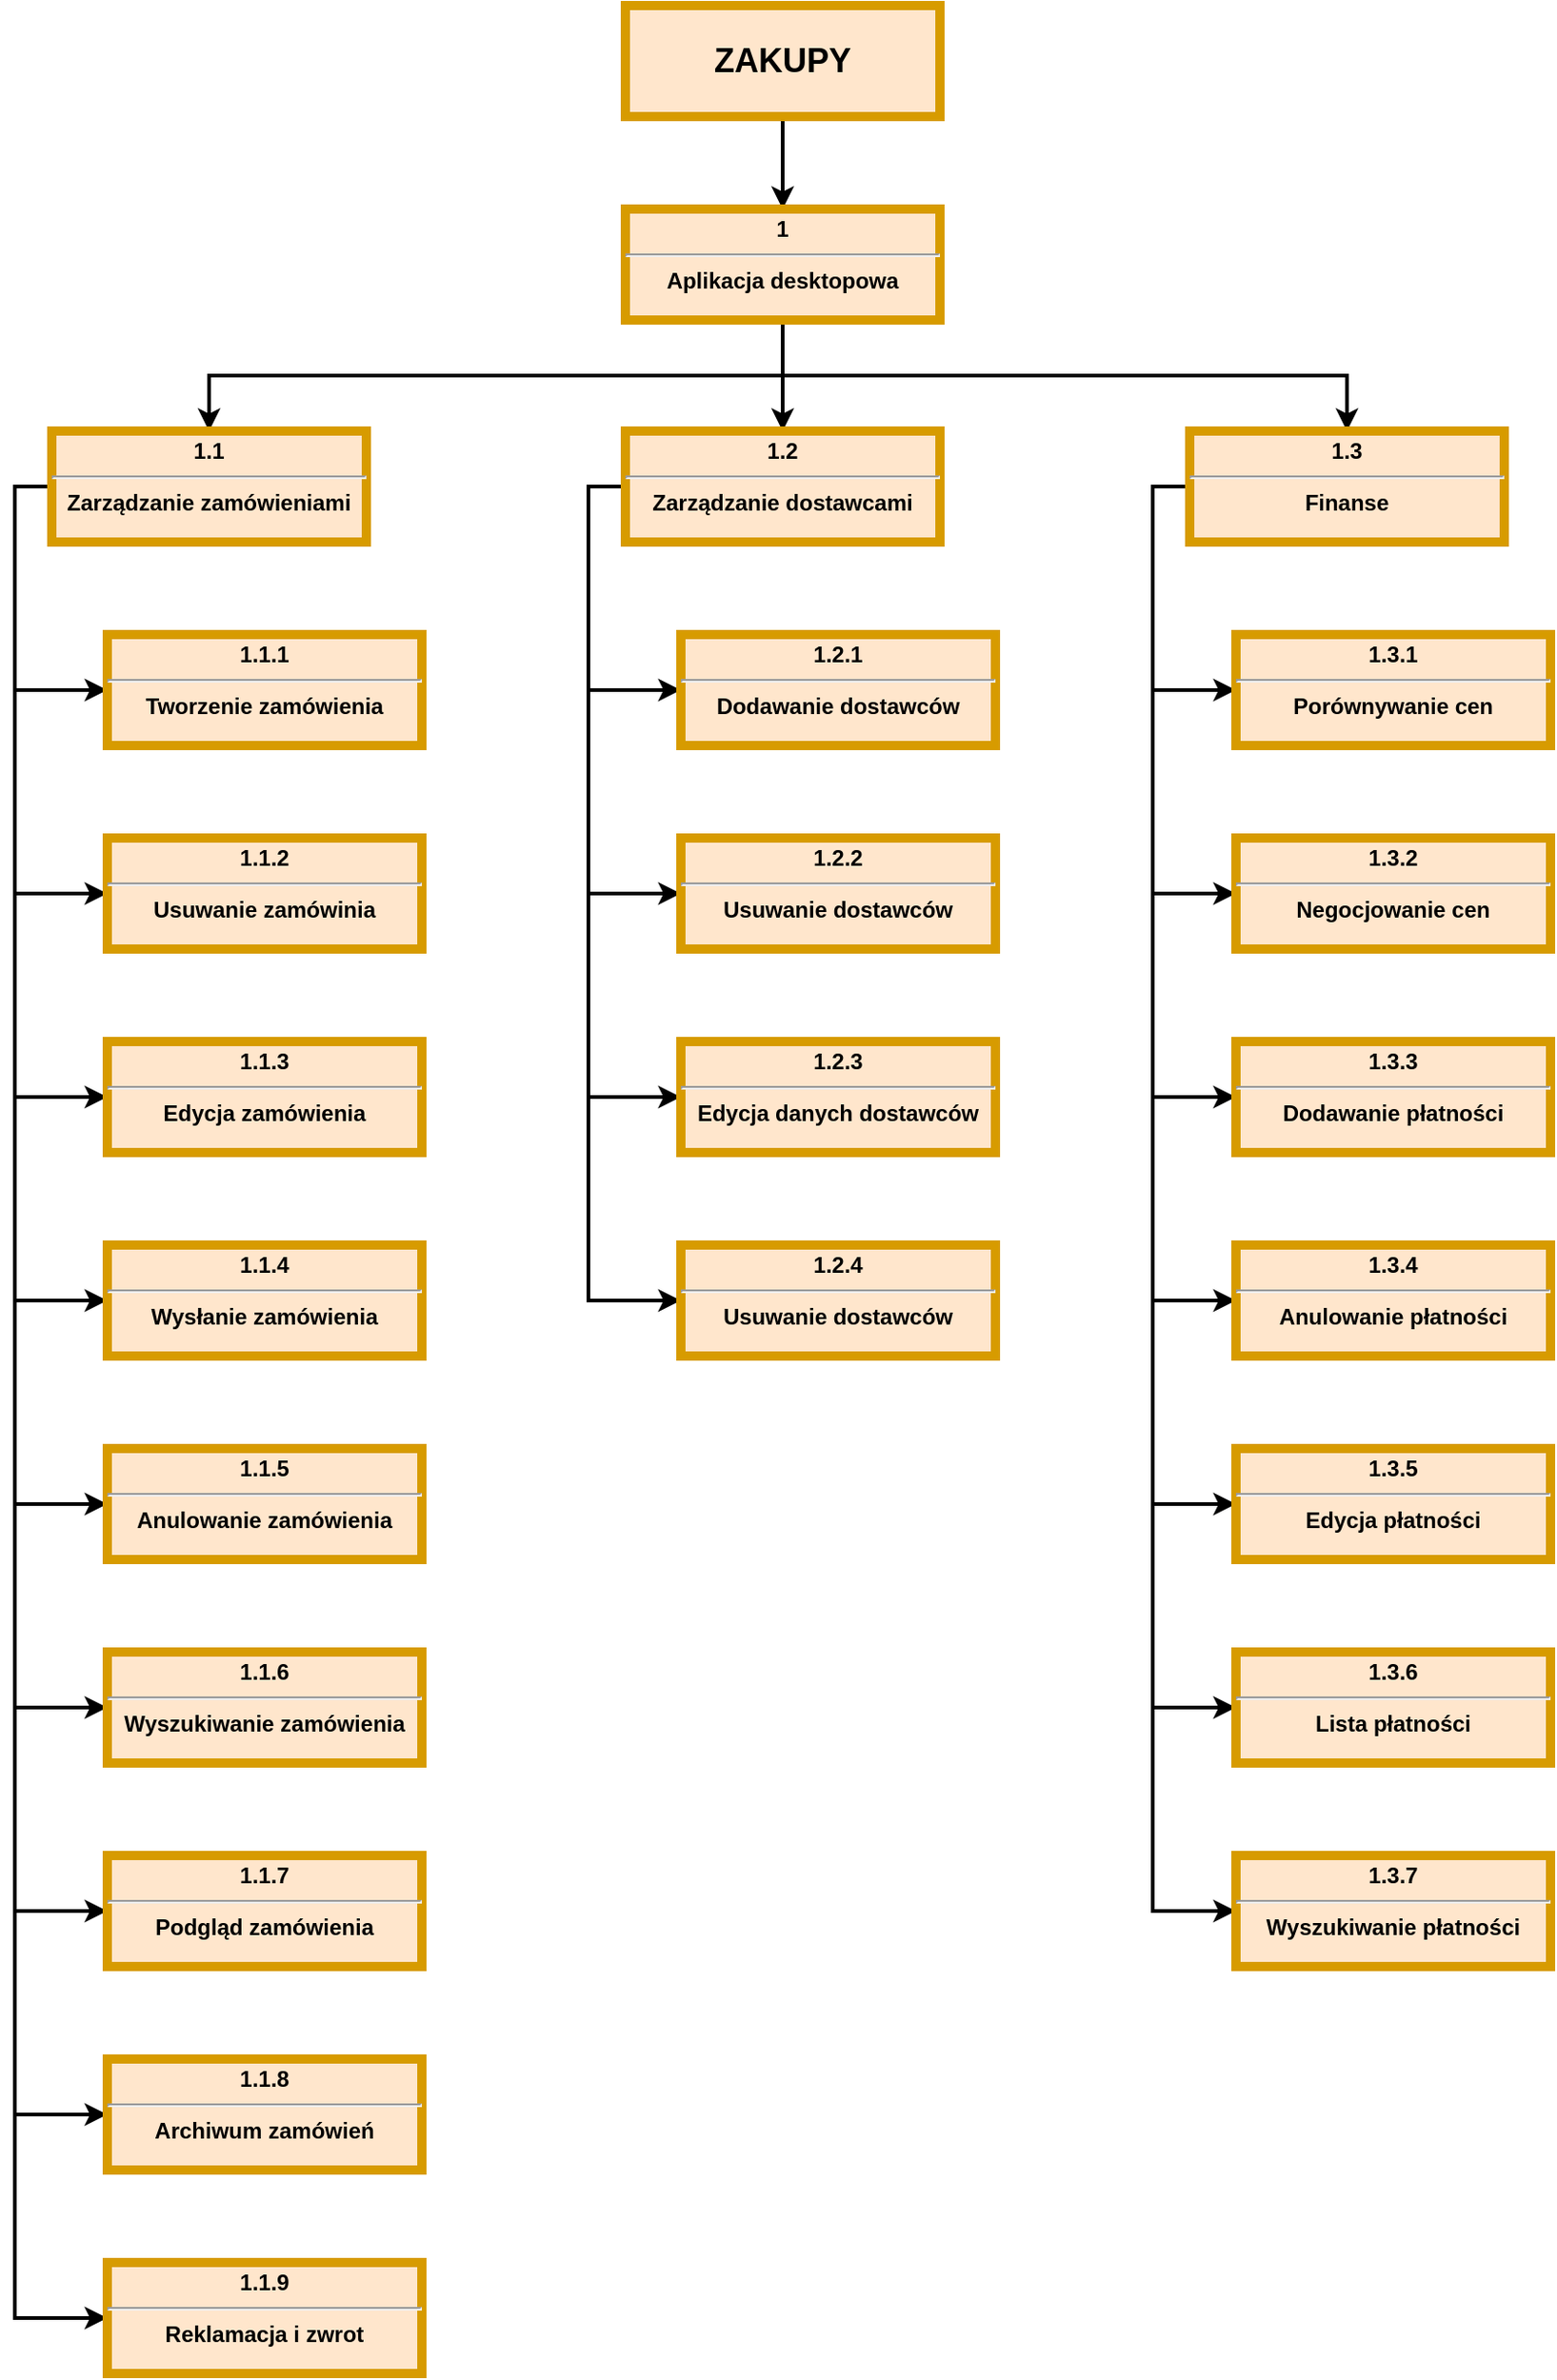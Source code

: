 <mxfile version="21.0.8" type="github"><diagram name="Page-1" id="efa7a0a1-bf9b-a30e-e6df-94a7791c09e9"><mxGraphModel dx="3105" dy="1668" grid="1" gridSize="10" guides="1" tooltips="1" connect="1" arrows="1" fold="1" page="1" pageScale="1" pageWidth="1169" pageHeight="827" background="none" math="0" shadow="0"><root><mxCell id="0"/><mxCell id="1" parent="0"/><mxCell id="-MkZhumcST937L8yJoi9-194" style="edgeStyle=orthogonalEdgeStyle;rounded=0;orthogonalLoop=1;jettySize=auto;html=1;exitX=0.5;exitY=1;exitDx=0;exitDy=0;entryX=0.5;entryY=0;entryDx=0;entryDy=0;fontSize=11;strokeWidth=2;" edge="1" parent="1" source="-MkZhumcST937L8yJoi9-165" target="-MkZhumcST937L8yJoi9-168"><mxGeometry relative="1" as="geometry"/></mxCell><mxCell id="-MkZhumcST937L8yJoi9-165" value="&lt;h2&gt;ZAKUPY&lt;/h2&gt;" style="html=1;whiteSpace=wrap;fillColor=#ffe6cc;strokeColor=#d79b00;strokeWidth=5;" vertex="1" parent="1"><mxGeometry x="500" y="40" width="170" height="60" as="geometry"/></mxCell><mxCell id="-MkZhumcST937L8yJoi9-195" style="edgeStyle=orthogonalEdgeStyle;rounded=0;orthogonalLoop=1;jettySize=auto;html=1;exitX=0.5;exitY=1;exitDx=0;exitDy=0;entryX=0.5;entryY=0;entryDx=0;entryDy=0;strokeWidth=2;fontSize=12;fontStyle=1" edge="1" parent="1" source="-MkZhumcST937L8yJoi9-168" target="-MkZhumcST937L8yJoi9-169"><mxGeometry relative="1" as="geometry"/></mxCell><mxCell id="-MkZhumcST937L8yJoi9-196" style="edgeStyle=orthogonalEdgeStyle;rounded=0;orthogonalLoop=1;jettySize=auto;html=1;exitX=0.5;exitY=1;exitDx=0;exitDy=0;entryX=0.5;entryY=0;entryDx=0;entryDy=0;strokeWidth=2;fontSize=12;fontStyle=1" edge="1" parent="1" source="-MkZhumcST937L8yJoi9-168" target="-MkZhumcST937L8yJoi9-172"><mxGeometry relative="1" as="geometry"/></mxCell><mxCell id="-MkZhumcST937L8yJoi9-197" style="edgeStyle=orthogonalEdgeStyle;rounded=0;orthogonalLoop=1;jettySize=auto;html=1;exitX=0.5;exitY=1;exitDx=0;exitDy=0;strokeWidth=2;fontSize=12;fontStyle=1" edge="1" parent="1" source="-MkZhumcST937L8yJoi9-168" target="-MkZhumcST937L8yJoi9-170"><mxGeometry relative="1" as="geometry"/></mxCell><mxCell id="-MkZhumcST937L8yJoi9-168" value="&lt;p style=&quot;margin: 4px 0px 0px; text-align: center; font-size: 12px;&quot;&gt;&lt;font style=&quot;font-size: 12px;&quot;&gt;1&lt;/font&gt;&lt;/p&gt;&lt;hr style=&quot;font-size: 12px;&quot;&gt;&lt;div style=&quot;text-align: center; height: 2px; font-size: 12px;&quot;&gt;Aplikacja desktopowa&lt;/div&gt;" style="verticalAlign=top;align=left;overflow=fill;fontSize=12;fontFamily=Helvetica;html=1;whiteSpace=wrap;fillColor=#ffe6cc;strokeColor=#d79b00;strokeWidth=5;fontStyle=1" vertex="1" parent="1"><mxGeometry x="500" y="150" width="170" height="60" as="geometry"/></mxCell><mxCell id="-MkZhumcST937L8yJoi9-321" style="edgeStyle=orthogonalEdgeStyle;rounded=0;orthogonalLoop=1;jettySize=auto;html=1;exitX=0;exitY=0.5;exitDx=0;exitDy=0;entryX=0;entryY=0.5;entryDx=0;entryDy=0;strokeWidth=2;" edge="1" parent="1" source="-MkZhumcST937L8yJoi9-169" target="-MkZhumcST937L8yJoi9-300"><mxGeometry relative="1" as="geometry"/></mxCell><mxCell id="-MkZhumcST937L8yJoi9-322" style="edgeStyle=orthogonalEdgeStyle;rounded=0;orthogonalLoop=1;jettySize=auto;html=1;exitX=0;exitY=0.5;exitDx=0;exitDy=0;entryX=0;entryY=0.5;entryDx=0;entryDy=0;strokeWidth=2;" edge="1" parent="1" source="-MkZhumcST937L8yJoi9-169" target="-MkZhumcST937L8yJoi9-301"><mxGeometry relative="1" as="geometry"/></mxCell><mxCell id="-MkZhumcST937L8yJoi9-323" style="edgeStyle=orthogonalEdgeStyle;rounded=0;orthogonalLoop=1;jettySize=auto;html=1;exitX=0;exitY=0.5;exitDx=0;exitDy=0;entryX=0;entryY=0.5;entryDx=0;entryDy=0;strokeWidth=2;" edge="1" parent="1" source="-MkZhumcST937L8yJoi9-169" target="-MkZhumcST937L8yJoi9-302"><mxGeometry relative="1" as="geometry"/></mxCell><mxCell id="-MkZhumcST937L8yJoi9-324" style="edgeStyle=orthogonalEdgeStyle;rounded=0;orthogonalLoop=1;jettySize=auto;html=1;exitX=0;exitY=0.5;exitDx=0;exitDy=0;entryX=0;entryY=0.5;entryDx=0;entryDy=0;strokeWidth=2;" edge="1" parent="1" source="-MkZhumcST937L8yJoi9-169" target="-MkZhumcST937L8yJoi9-303"><mxGeometry relative="1" as="geometry"/></mxCell><mxCell id="-MkZhumcST937L8yJoi9-325" style="edgeStyle=orthogonalEdgeStyle;rounded=0;orthogonalLoop=1;jettySize=auto;html=1;exitX=0;exitY=0.5;exitDx=0;exitDy=0;entryX=0;entryY=0.5;entryDx=0;entryDy=0;strokeWidth=2;" edge="1" parent="1" source="-MkZhumcST937L8yJoi9-169" target="-MkZhumcST937L8yJoi9-305"><mxGeometry relative="1" as="geometry"/></mxCell><mxCell id="-MkZhumcST937L8yJoi9-326" style="edgeStyle=orthogonalEdgeStyle;rounded=0;orthogonalLoop=1;jettySize=auto;html=1;exitX=0;exitY=0.5;exitDx=0;exitDy=0;entryX=0;entryY=0.5;entryDx=0;entryDy=0;strokeWidth=2;" edge="1" parent="1" source="-MkZhumcST937L8yJoi9-169" target="-MkZhumcST937L8yJoi9-306"><mxGeometry relative="1" as="geometry"/></mxCell><mxCell id="-MkZhumcST937L8yJoi9-327" style="edgeStyle=orthogonalEdgeStyle;rounded=0;orthogonalLoop=1;jettySize=auto;html=1;exitX=0;exitY=0.5;exitDx=0;exitDy=0;entryX=0;entryY=0.5;entryDx=0;entryDy=0;strokeWidth=2;" edge="1" parent="1" source="-MkZhumcST937L8yJoi9-169" target="-MkZhumcST937L8yJoi9-307"><mxGeometry relative="1" as="geometry"/></mxCell><mxCell id="-MkZhumcST937L8yJoi9-169" value="&lt;p style=&quot;margin: 4px 0px 0px; text-align: center; font-size: 12px;&quot;&gt;&lt;span style=&quot;font-size: 12px;&quot;&gt;1.3&lt;/span&gt;&lt;/p&gt;&lt;hr style=&quot;font-size: 12px;&quot;&gt;&lt;div style=&quot;text-align: center; height: 2px; font-size: 12px;&quot;&gt;Finanse&lt;/div&gt;" style="verticalAlign=top;align=left;overflow=fill;fontSize=12;fontFamily=Helvetica;html=1;whiteSpace=wrap;fillColor=#ffe6cc;strokeColor=#d79b00;strokeWidth=5;fontStyle=1" vertex="1" parent="1"><mxGeometry x="805" y="270" width="170" height="60" as="geometry"/></mxCell><mxCell id="-MkZhumcST937L8yJoi9-308" style="edgeStyle=orthogonalEdgeStyle;rounded=0;orthogonalLoop=1;jettySize=auto;html=1;exitX=0;exitY=0.5;exitDx=0;exitDy=0;entryX=0;entryY=0.5;entryDx=0;entryDy=0;strokeWidth=2;" edge="1" parent="1" source="-MkZhumcST937L8yJoi9-170" target="-MkZhumcST937L8yJoi9-289"><mxGeometry relative="1" as="geometry"/></mxCell><mxCell id="-MkZhumcST937L8yJoi9-309" style="edgeStyle=orthogonalEdgeStyle;rounded=0;orthogonalLoop=1;jettySize=auto;html=1;exitX=0;exitY=0.5;exitDx=0;exitDy=0;entryX=0;entryY=0.5;entryDx=0;entryDy=0;strokeWidth=2;" edge="1" parent="1" source="-MkZhumcST937L8yJoi9-170" target="-MkZhumcST937L8yJoi9-290"><mxGeometry relative="1" as="geometry"/></mxCell><mxCell id="-MkZhumcST937L8yJoi9-310" style="edgeStyle=orthogonalEdgeStyle;rounded=0;orthogonalLoop=1;jettySize=auto;html=1;exitX=0;exitY=0.5;exitDx=0;exitDy=0;entryX=0;entryY=0.5;entryDx=0;entryDy=0;strokeWidth=2;" edge="1" parent="1" source="-MkZhumcST937L8yJoi9-170" target="-MkZhumcST937L8yJoi9-291"><mxGeometry relative="1" as="geometry"/></mxCell><mxCell id="-MkZhumcST937L8yJoi9-311" style="edgeStyle=orthogonalEdgeStyle;rounded=0;orthogonalLoop=1;jettySize=auto;html=1;exitX=0;exitY=0.5;exitDx=0;exitDy=0;entryX=0;entryY=0.5;entryDx=0;entryDy=0;strokeWidth=2;" edge="1" parent="1" source="-MkZhumcST937L8yJoi9-170" target="-MkZhumcST937L8yJoi9-292"><mxGeometry relative="1" as="geometry"/></mxCell><mxCell id="-MkZhumcST937L8yJoi9-312" style="edgeStyle=orthogonalEdgeStyle;rounded=0;orthogonalLoop=1;jettySize=auto;html=1;exitX=0;exitY=0.5;exitDx=0;exitDy=0;entryX=0;entryY=0.5;entryDx=0;entryDy=0;strokeWidth=2;" edge="1" parent="1" source="-MkZhumcST937L8yJoi9-170" target="-MkZhumcST937L8yJoi9-293"><mxGeometry relative="1" as="geometry"/></mxCell><mxCell id="-MkZhumcST937L8yJoi9-313" style="edgeStyle=orthogonalEdgeStyle;rounded=0;orthogonalLoop=1;jettySize=auto;html=1;exitX=0;exitY=0.5;exitDx=0;exitDy=0;entryX=0;entryY=0.5;entryDx=0;entryDy=0;strokeWidth=2;" edge="1" parent="1" source="-MkZhumcST937L8yJoi9-170" target="-MkZhumcST937L8yJoi9-294"><mxGeometry relative="1" as="geometry"/></mxCell><mxCell id="-MkZhumcST937L8yJoi9-314" style="edgeStyle=orthogonalEdgeStyle;rounded=0;orthogonalLoop=1;jettySize=auto;html=1;exitX=0;exitY=0.5;exitDx=0;exitDy=0;entryX=0;entryY=0.5;entryDx=0;entryDy=0;strokeWidth=2;" edge="1" parent="1" source="-MkZhumcST937L8yJoi9-170" target="-MkZhumcST937L8yJoi9-304"><mxGeometry relative="1" as="geometry"/></mxCell><mxCell id="-MkZhumcST937L8yJoi9-315" style="edgeStyle=orthogonalEdgeStyle;rounded=0;orthogonalLoop=1;jettySize=auto;html=1;exitX=0;exitY=0.5;exitDx=0;exitDy=0;entryX=0;entryY=0.5;entryDx=0;entryDy=0;strokeWidth=2;" edge="1" parent="1" source="-MkZhumcST937L8yJoi9-170" target="-MkZhumcST937L8yJoi9-295"><mxGeometry relative="1" as="geometry"/></mxCell><mxCell id="-MkZhumcST937L8yJoi9-316" style="edgeStyle=orthogonalEdgeStyle;rounded=0;orthogonalLoop=1;jettySize=auto;html=1;exitX=0;exitY=0.5;exitDx=0;exitDy=0;entryX=0;entryY=0.5;entryDx=0;entryDy=0;strokeWidth=2;" edge="1" parent="1" source="-MkZhumcST937L8yJoi9-170" target="-MkZhumcST937L8yJoi9-298"><mxGeometry relative="1" as="geometry"/></mxCell><mxCell id="-MkZhumcST937L8yJoi9-170" value="&lt;p style=&quot;margin: 4px 0px 0px; text-align: center; font-size: 12px;&quot;&gt;&lt;span style=&quot;font-size: 12px;&quot;&gt;1.1&lt;/span&gt;&lt;/p&gt;&lt;hr style=&quot;font-size: 12px;&quot;&gt;&lt;div style=&quot;text-align: center; height: 2px; font-size: 12px;&quot;&gt;Zarządzanie zamówieniami&lt;/div&gt;" style="verticalAlign=top;align=left;overflow=fill;fontSize=12;fontFamily=Helvetica;html=1;whiteSpace=wrap;fillColor=#ffe6cc;strokeColor=#d79b00;strokeWidth=5;fontStyle=1" vertex="1" parent="1"><mxGeometry x="190" y="270" width="170" height="60" as="geometry"/></mxCell><mxCell id="-MkZhumcST937L8yJoi9-317" style="edgeStyle=orthogonalEdgeStyle;rounded=0;orthogonalLoop=1;jettySize=auto;html=1;exitX=0;exitY=0.5;exitDx=0;exitDy=0;entryX=0;entryY=0.5;entryDx=0;entryDy=0;strokeWidth=2;" edge="1" parent="1" source="-MkZhumcST937L8yJoi9-172" target="-MkZhumcST937L8yJoi9-285"><mxGeometry relative="1" as="geometry"/></mxCell><mxCell id="-MkZhumcST937L8yJoi9-318" style="edgeStyle=orthogonalEdgeStyle;rounded=0;orthogonalLoop=1;jettySize=auto;html=1;exitX=0;exitY=0.5;exitDx=0;exitDy=0;entryX=0;entryY=0.5;entryDx=0;entryDy=0;strokeWidth=2;" edge="1" parent="1" source="-MkZhumcST937L8yJoi9-172" target="-MkZhumcST937L8yJoi9-286"><mxGeometry relative="1" as="geometry"/></mxCell><mxCell id="-MkZhumcST937L8yJoi9-319" style="edgeStyle=orthogonalEdgeStyle;rounded=0;orthogonalLoop=1;jettySize=auto;html=1;exitX=0;exitY=0.5;exitDx=0;exitDy=0;entryX=0;entryY=0.5;entryDx=0;entryDy=0;strokeWidth=2;" edge="1" parent="1" source="-MkZhumcST937L8yJoi9-172" target="-MkZhumcST937L8yJoi9-287"><mxGeometry relative="1" as="geometry"/></mxCell><mxCell id="-MkZhumcST937L8yJoi9-320" style="edgeStyle=orthogonalEdgeStyle;rounded=0;orthogonalLoop=1;jettySize=auto;html=1;exitX=0;exitY=0.5;exitDx=0;exitDy=0;entryX=0;entryY=0.5;entryDx=0;entryDy=0;strokeWidth=2;" edge="1" parent="1" source="-MkZhumcST937L8yJoi9-172" target="-MkZhumcST937L8yJoi9-288"><mxGeometry relative="1" as="geometry"/></mxCell><mxCell id="-MkZhumcST937L8yJoi9-172" value="&lt;p style=&quot;margin: 4px 0px 0px; text-align: center; font-size: 12px;&quot;&gt;&lt;span style=&quot;font-size: 12px;&quot;&gt;1.2&lt;/span&gt;&lt;/p&gt;&lt;hr style=&quot;font-size: 12px;&quot;&gt;&lt;div style=&quot;text-align: center; height: 2px; font-size: 12px;&quot;&gt;Zarządzanie dostawcami&lt;/div&gt;" style="verticalAlign=top;align=left;overflow=fill;fontSize=12;fontFamily=Helvetica;html=1;whiteSpace=wrap;fillColor=#ffe6cc;strokeColor=#d79b00;strokeWidth=5;fontStyle=1" vertex="1" parent="1"><mxGeometry x="500" y="270" width="170" height="60" as="geometry"/></mxCell><mxCell id="-MkZhumcST937L8yJoi9-285" value="&lt;p style=&quot;margin: 4px 0px 0px; text-align: center; font-size: 12px;&quot;&gt;&lt;span style=&quot;font-size: 12px;&quot;&gt;1.2.1&lt;/span&gt;&lt;/p&gt;&lt;hr style=&quot;font-size: 12px;&quot;&gt;&lt;div style=&quot;text-align: center; height: 2px; font-size: 12px;&quot;&gt;Dodawanie dostawców&lt;/div&gt;" style="verticalAlign=top;align=left;overflow=fill;fontSize=12;fontFamily=Helvetica;html=1;whiteSpace=wrap;fillColor=#ffe6cc;strokeColor=#d79b00;strokeWidth=5;fontStyle=1" vertex="1" parent="1"><mxGeometry x="530" y="380" width="170" height="60" as="geometry"/></mxCell><mxCell id="-MkZhumcST937L8yJoi9-286" value="&lt;p style=&quot;margin: 4px 0px 0px; text-align: center; font-size: 12px;&quot;&gt;&lt;span style=&quot;font-size: 12px;&quot;&gt;1.2.2&lt;/span&gt;&lt;/p&gt;&lt;hr style=&quot;font-size: 12px;&quot;&gt;&lt;div style=&quot;text-align: center; height: 2px; font-size: 12px;&quot;&gt;Usuwanie dostawców&lt;/div&gt;" style="verticalAlign=top;align=left;overflow=fill;fontSize=12;fontFamily=Helvetica;html=1;whiteSpace=wrap;fillColor=#ffe6cc;strokeColor=#d79b00;strokeWidth=5;fontStyle=1" vertex="1" parent="1"><mxGeometry x="530" y="490" width="170" height="60" as="geometry"/></mxCell><mxCell id="-MkZhumcST937L8yJoi9-287" value="&lt;p style=&quot;margin: 4px 0px 0px; text-align: center; font-size: 12px;&quot;&gt;&lt;span style=&quot;font-size: 12px;&quot;&gt;1.2.3&lt;/span&gt;&lt;/p&gt;&lt;hr style=&quot;font-size: 12px;&quot;&gt;&lt;div style=&quot;text-align: center; height: 2px; font-size: 12px;&quot;&gt;Edycja danych dostawców&lt;/div&gt;" style="verticalAlign=top;align=left;overflow=fill;fontSize=12;fontFamily=Helvetica;html=1;whiteSpace=wrap;fillColor=#ffe6cc;strokeColor=#d79b00;strokeWidth=5;fontStyle=1" vertex="1" parent="1"><mxGeometry x="530" y="600" width="170" height="60" as="geometry"/></mxCell><mxCell id="-MkZhumcST937L8yJoi9-288" value="&lt;p style=&quot;margin: 4px 0px 0px; text-align: center; font-size: 12px;&quot;&gt;&lt;span style=&quot;font-size: 12px;&quot;&gt;1.2.4&lt;/span&gt;&lt;/p&gt;&lt;hr style=&quot;font-size: 12px;&quot;&gt;&lt;div style=&quot;text-align: center; height: 2px; font-size: 12px;&quot;&gt;Usuwanie dostawców&lt;/div&gt;" style="verticalAlign=top;align=left;overflow=fill;fontSize=12;fontFamily=Helvetica;html=1;whiteSpace=wrap;fillColor=#ffe6cc;strokeColor=#d79b00;strokeWidth=5;fontStyle=1" vertex="1" parent="1"><mxGeometry x="530" y="710" width="170" height="60" as="geometry"/></mxCell><mxCell id="-MkZhumcST937L8yJoi9-289" value="&lt;p style=&quot;margin: 4px 0px 0px; text-align: center; font-size: 12px;&quot;&gt;&lt;span style=&quot;font-size: 12px;&quot;&gt;1.1.1&lt;/span&gt;&lt;/p&gt;&lt;hr style=&quot;font-size: 12px;&quot;&gt;&lt;div style=&quot;text-align: center; height: 2px; font-size: 12px;&quot;&gt;Tworzenie zamówienia&lt;/div&gt;" style="verticalAlign=top;align=left;overflow=fill;fontSize=12;fontFamily=Helvetica;html=1;whiteSpace=wrap;fillColor=#ffe6cc;strokeColor=#d79b00;strokeWidth=5;fontStyle=1" vertex="1" parent="1"><mxGeometry x="220" y="380" width="170" height="60" as="geometry"/></mxCell><mxCell id="-MkZhumcST937L8yJoi9-290" value="&lt;p style=&quot;margin: 4px 0px 0px; text-align: center; font-size: 12px;&quot;&gt;&lt;span style=&quot;font-size: 12px;&quot;&gt;1.1.2&lt;/span&gt;&lt;/p&gt;&lt;hr style=&quot;font-size: 12px;&quot;&gt;&lt;div style=&quot;text-align: center; height: 2px; font-size: 12px;&quot;&gt;Usuwanie zamówinia&lt;/div&gt;" style="verticalAlign=top;align=left;overflow=fill;fontSize=12;fontFamily=Helvetica;html=1;whiteSpace=wrap;fillColor=#dae8fc;strokeColor=#6c8ebf;strokeWidth=5;fontStyle=1" vertex="1" parent="1"><mxGeometry x="220" y="490" width="170" height="60" as="geometry"/></mxCell><mxCell id="-MkZhumcST937L8yJoi9-291" value="&lt;p style=&quot;margin: 4px 0px 0px; text-align: center; font-size: 12px;&quot;&gt;&lt;span style=&quot;font-size: 12px;&quot;&gt;1.1.3&lt;/span&gt;&lt;/p&gt;&lt;hr style=&quot;font-size: 12px;&quot;&gt;&lt;div style=&quot;text-align: center; height: 2px; font-size: 12px;&quot;&gt;Edycja zamówienia&lt;/div&gt;" style="verticalAlign=top;align=left;overflow=fill;fontSize=12;fontFamily=Helvetica;html=1;whiteSpace=wrap;fillColor=#dae8fc;strokeColor=#6c8ebf;strokeWidth=5;fontStyle=1" vertex="1" parent="1"><mxGeometry x="220" y="600" width="170" height="60" as="geometry"/></mxCell><mxCell id="-MkZhumcST937L8yJoi9-292" value="&lt;p style=&quot;margin: 4px 0px 0px; text-align: center; font-size: 12px;&quot;&gt;&lt;span style=&quot;font-size: 12px;&quot;&gt;1.1.4&lt;/span&gt;&lt;/p&gt;&lt;hr style=&quot;font-size: 12px;&quot;&gt;&lt;div style=&quot;text-align: center; height: 2px; font-size: 12px;&quot;&gt;Wysłanie zamówienia&lt;/div&gt;" style="verticalAlign=top;align=left;overflow=fill;fontSize=12;fontFamily=Helvetica;html=1;whiteSpace=wrap;fillColor=#dae8fc;strokeColor=#6c8ebf;strokeWidth=5;fontStyle=1" vertex="1" parent="1"><mxGeometry x="220" y="710" width="170" height="60" as="geometry"/></mxCell><mxCell id="-MkZhumcST937L8yJoi9-293" value="&lt;p style=&quot;margin: 4px 0px 0px; text-align: center; font-size: 12px;&quot;&gt;&lt;span style=&quot;font-size: 12px;&quot;&gt;1.1.5&lt;/span&gt;&lt;/p&gt;&lt;hr style=&quot;font-size: 12px;&quot;&gt;&lt;div style=&quot;text-align: center; height: 2px; font-size: 12px;&quot;&gt;Anulowanie zamówienia&lt;/div&gt;" style="verticalAlign=top;align=left;overflow=fill;fontSize=12;fontFamily=Helvetica;html=1;whiteSpace=wrap;fillColor=#dae8fc;strokeColor=#6c8ebf;strokeWidth=5;fontStyle=1" vertex="1" parent="1"><mxGeometry x="220" y="820" width="170" height="60" as="geometry"/></mxCell><mxCell id="-MkZhumcST937L8yJoi9-294" value="&lt;p style=&quot;margin: 4px 0px 0px; text-align: center; font-size: 12px;&quot;&gt;&lt;span style=&quot;font-size: 12px;&quot;&gt;1.1.6&lt;/span&gt;&lt;/p&gt;&lt;hr style=&quot;font-size: 12px;&quot;&gt;&lt;div style=&quot;text-align: center; height: 2px; font-size: 12px;&quot;&gt;Wyszukiwanie zamówienia&lt;/div&gt;" style="verticalAlign=top;align=left;overflow=fill;fontSize=12;fontFamily=Helvetica;html=1;whiteSpace=wrap;fillColor=#dae8fc;strokeColor=#6c8ebf;strokeWidth=5;fontStyle=1" vertex="1" parent="1"><mxGeometry x="220" y="930" width="170" height="60" as="geometry"/></mxCell><mxCell id="-MkZhumcST937L8yJoi9-295" value="&lt;p style=&quot;margin: 4px 0px 0px; text-align: center; font-size: 12px;&quot;&gt;&lt;span style=&quot;font-size: 12px;&quot;&gt;1.1.8&lt;/span&gt;&lt;/p&gt;&lt;hr style=&quot;font-size: 12px;&quot;&gt;&lt;div style=&quot;text-align: center; height: 2px; font-size: 12px;&quot;&gt;Archiwum zamówień&lt;/div&gt;" style="verticalAlign=top;align=left;overflow=fill;fontSize=12;fontFamily=Helvetica;html=1;whiteSpace=wrap;fillColor=#dae8fc;strokeColor=#6c8ebf;strokeWidth=5;fontStyle=1" vertex="1" parent="1"><mxGeometry x="220" y="1150" width="170" height="60" as="geometry"/></mxCell><mxCell id="-MkZhumcST937L8yJoi9-298" value="&lt;p style=&quot;margin: 4px 0px 0px; text-align: center; font-size: 12px;&quot;&gt;&lt;span style=&quot;font-size: 12px;&quot;&gt;1.1.9&lt;/span&gt;&lt;/p&gt;&lt;hr style=&quot;font-size: 12px;&quot;&gt;&lt;div style=&quot;text-align: center; height: 2px; font-size: 12px;&quot;&gt;Reklamacja i zwrot&lt;/div&gt;" style="verticalAlign=top;align=left;overflow=fill;fontSize=12;fontFamily=Helvetica;html=1;whiteSpace=wrap;fillColor=#dae8fc;strokeColor=#6c8ebf;strokeWidth=5;fontStyle=1" vertex="1" parent="1"><mxGeometry x="220" y="1260" width="170" height="60" as="geometry"/></mxCell><mxCell id="-MkZhumcST937L8yJoi9-300" value="&lt;p style=&quot;margin: 4px 0px 0px; text-align: center; font-size: 12px;&quot;&gt;&lt;span style=&quot;font-size: 12px;&quot;&gt;1.3.1&lt;/span&gt;&lt;/p&gt;&lt;hr style=&quot;font-size: 12px;&quot;&gt;&lt;div style=&quot;text-align: center; height: 2px; font-size: 12px;&quot;&gt;Porównywanie cen&lt;/div&gt;" style="verticalAlign=top;align=left;overflow=fill;fontSize=12;fontFamily=Helvetica;html=1;whiteSpace=wrap;fillColor=#ffe6cc;strokeColor=#d79b00;strokeWidth=5;fontStyle=1" vertex="1" parent="1"><mxGeometry x="830" y="380" width="170" height="60" as="geometry"/></mxCell><mxCell id="-MkZhumcST937L8yJoi9-301" value="&lt;p style=&quot;margin: 4px 0px 0px; text-align: center; font-size: 12px;&quot;&gt;&lt;span style=&quot;font-size: 12px;&quot;&gt;1.3.2&lt;/span&gt;&lt;/p&gt;&lt;hr style=&quot;font-size: 12px;&quot;&gt;&lt;div style=&quot;text-align: center; height: 2px; font-size: 12px;&quot;&gt;Negocjowanie cen&lt;/div&gt;" style="verticalAlign=top;align=left;overflow=fill;fontSize=12;fontFamily=Helvetica;html=1;whiteSpace=wrap;fillColor=#ffe6cc;strokeColor=#d79b00;strokeWidth=5;fontStyle=1" vertex="1" parent="1"><mxGeometry x="830" y="490" width="170" height="60" as="geometry"/></mxCell><mxCell id="-MkZhumcST937L8yJoi9-302" value="&lt;p style=&quot;margin: 4px 0px 0px; text-align: center; font-size: 12px;&quot;&gt;&lt;span style=&quot;font-size: 12px;&quot;&gt;1.3.3&lt;/span&gt;&lt;/p&gt;&lt;hr style=&quot;font-size: 12px;&quot;&gt;&lt;div style=&quot;text-align: center; height: 2px; font-size: 12px;&quot;&gt;Dodawanie płatności&lt;/div&gt;" style="verticalAlign=top;align=left;overflow=fill;fontSize=12;fontFamily=Helvetica;html=1;whiteSpace=wrap;fillColor=#ffe6cc;strokeColor=#d79b00;strokeWidth=5;fontStyle=1" vertex="1" parent="1"><mxGeometry x="830" y="600" width="170" height="60" as="geometry"/></mxCell><mxCell id="-MkZhumcST937L8yJoi9-303" value="&lt;p style=&quot;margin: 4px 0px 0px; text-align: center; font-size: 12px;&quot;&gt;&lt;span style=&quot;font-size: 12px;&quot;&gt;1.3.4&lt;/span&gt;&lt;/p&gt;&lt;hr style=&quot;font-size: 12px;&quot;&gt;&lt;div style=&quot;text-align: center; height: 2px; font-size: 12px;&quot;&gt;Anulowanie płatności&lt;/div&gt;" style="verticalAlign=top;align=left;overflow=fill;fontSize=12;fontFamily=Helvetica;html=1;whiteSpace=wrap;fillColor=#ffe6cc;strokeColor=#d79b00;strokeWidth=5;fontStyle=1" vertex="1" parent="1"><mxGeometry x="830" y="710" width="170" height="60" as="geometry"/></mxCell><mxCell id="-MkZhumcST937L8yJoi9-304" value="&lt;p style=&quot;margin: 4px 0px 0px; text-align: center; font-size: 12px;&quot;&gt;&lt;span style=&quot;font-size: 12px;&quot;&gt;1.1.7&lt;/span&gt;&lt;/p&gt;&lt;hr style=&quot;font-size: 12px;&quot;&gt;&lt;div style=&quot;text-align: center; height: 2px; font-size: 12px;&quot;&gt;Podgląd zamówienia&lt;/div&gt;" style="verticalAlign=top;align=left;overflow=fill;fontSize=12;fontFamily=Helvetica;html=1;whiteSpace=wrap;fillColor=#dae8fc;strokeColor=#6c8ebf;strokeWidth=5;fontStyle=1" vertex="1" parent="1"><mxGeometry x="220" y="1040" width="170" height="60" as="geometry"/></mxCell><mxCell id="-MkZhumcST937L8yJoi9-305" value="&lt;p style=&quot;margin: 4px 0px 0px; text-align: center; font-size: 12px;&quot;&gt;&lt;span style=&quot;font-size: 12px;&quot;&gt;1.3.5&lt;/span&gt;&lt;/p&gt;&lt;hr style=&quot;font-size: 12px;&quot;&gt;&lt;div style=&quot;text-align: center; height: 2px; font-size: 12px;&quot;&gt;Edycja płatności&lt;/div&gt;" style="verticalAlign=top;align=left;overflow=fill;fontSize=12;fontFamily=Helvetica;html=1;whiteSpace=wrap;fillColor=#ffe6cc;strokeColor=#d79b00;strokeWidth=5;fontStyle=1" vertex="1" parent="1"><mxGeometry x="830" y="820" width="170" height="60" as="geometry"/></mxCell><mxCell id="-MkZhumcST937L8yJoi9-306" value="&lt;p style=&quot;margin: 4px 0px 0px; text-align: center; font-size: 12px;&quot;&gt;&lt;span style=&quot;font-size: 12px;&quot;&gt;1.3.6&lt;/span&gt;&lt;/p&gt;&lt;hr style=&quot;font-size: 12px;&quot;&gt;&lt;div style=&quot;text-align: center; height: 2px; font-size: 12px;&quot;&gt;Lista płatności&lt;/div&gt;" style="verticalAlign=top;align=left;overflow=fill;fontSize=12;fontFamily=Helvetica;html=1;whiteSpace=wrap;fillColor=#ffe6cc;strokeColor=#d79b00;strokeWidth=5;fontStyle=1" vertex="1" parent="1"><mxGeometry x="830" y="930" width="170" height="60" as="geometry"/></mxCell><mxCell id="-MkZhumcST937L8yJoi9-307" value="&lt;p style=&quot;margin: 4px 0px 0px; text-align: center; font-size: 12px;&quot;&gt;&lt;span style=&quot;font-size: 12px;&quot;&gt;1.3.7&lt;/span&gt;&lt;/p&gt;&lt;hr style=&quot;font-size: 12px;&quot;&gt;&lt;div style=&quot;text-align: center; height: 2px; font-size: 12px;&quot;&gt;Wyszukiwanie płatności&lt;/div&gt;" style="verticalAlign=top;align=left;overflow=fill;fontSize=12;fontFamily=Helvetica;html=1;whiteSpace=wrap;fillColor=#ffe6cc;strokeColor=#d79b00;strokeWidth=5;fontStyle=1" vertex="1" parent="1"><mxGeometry x="830" y="1040" width="170" height="60" as="geometry"/></mxCell><mxCell id="-MkZhumcST937L8yJoi9-343" value="&lt;p style=&quot;margin: 4px 0px 0px; text-align: center; font-size: 12px;&quot;&gt;&lt;span style=&quot;font-size: 12px;&quot;&gt;1.1.9&lt;/span&gt;&lt;/p&gt;&lt;hr style=&quot;font-size: 12px;&quot;&gt;&lt;div style=&quot;text-align: center; height: 2px; font-size: 12px;&quot;&gt;Reklamacja i zwrot&lt;/div&gt;" style="verticalAlign=top;align=left;overflow=fill;fontSize=12;fontFamily=Helvetica;html=1;whiteSpace=wrap;fillColor=#ffe6cc;strokeColor=#d79b00;strokeWidth=5;fontStyle=1" vertex="1" parent="1"><mxGeometry x="220" y="1260" width="170" height="60" as="geometry"/></mxCell><mxCell id="-MkZhumcST937L8yJoi9-344" value="&lt;p style=&quot;margin: 4px 0px 0px; text-align: center; font-size: 12px;&quot;&gt;&lt;span style=&quot;font-size: 12px;&quot;&gt;1.1.8&lt;/span&gt;&lt;/p&gt;&lt;hr style=&quot;font-size: 12px;&quot;&gt;&lt;div style=&quot;text-align: center; height: 2px; font-size: 12px;&quot;&gt;Archiwum zamówień&lt;/div&gt;" style="verticalAlign=top;align=left;overflow=fill;fontSize=12;fontFamily=Helvetica;html=1;whiteSpace=wrap;fillColor=#ffe6cc;strokeColor=#d79b00;strokeWidth=5;fontStyle=1" vertex="1" parent="1"><mxGeometry x="220" y="1150" width="170" height="60" as="geometry"/></mxCell><mxCell id="-MkZhumcST937L8yJoi9-345" value="&lt;p style=&quot;margin: 4px 0px 0px; text-align: center; font-size: 12px;&quot;&gt;&lt;span style=&quot;font-size: 12px;&quot;&gt;1.1.7&lt;/span&gt;&lt;/p&gt;&lt;hr style=&quot;font-size: 12px;&quot;&gt;&lt;div style=&quot;text-align: center; height: 2px; font-size: 12px;&quot;&gt;Podgląd zamówienia&lt;/div&gt;" style="verticalAlign=top;align=left;overflow=fill;fontSize=12;fontFamily=Helvetica;html=1;whiteSpace=wrap;fillColor=#ffe6cc;strokeColor=#d79b00;strokeWidth=5;fontStyle=1" vertex="1" parent="1"><mxGeometry x="220" y="1040" width="170" height="60" as="geometry"/></mxCell><mxCell id="-MkZhumcST937L8yJoi9-346" value="&lt;p style=&quot;margin: 4px 0px 0px; text-align: center; font-size: 12px;&quot;&gt;&lt;span style=&quot;font-size: 12px;&quot;&gt;1.1.6&lt;/span&gt;&lt;/p&gt;&lt;hr style=&quot;font-size: 12px;&quot;&gt;&lt;div style=&quot;text-align: center; height: 2px; font-size: 12px;&quot;&gt;Wyszukiwanie zamówienia&lt;/div&gt;" style="verticalAlign=top;align=left;overflow=fill;fontSize=12;fontFamily=Helvetica;html=1;whiteSpace=wrap;fillColor=#ffe6cc;strokeColor=#d79b00;strokeWidth=5;fontStyle=1" vertex="1" parent="1"><mxGeometry x="220" y="930" width="170" height="60" as="geometry"/></mxCell><mxCell id="-MkZhumcST937L8yJoi9-347" value="&lt;p style=&quot;margin: 4px 0px 0px; text-align: center; font-size: 12px;&quot;&gt;&lt;span style=&quot;font-size: 12px;&quot;&gt;1.1.5&lt;/span&gt;&lt;/p&gt;&lt;hr style=&quot;font-size: 12px;&quot;&gt;&lt;div style=&quot;text-align: center; height: 2px; font-size: 12px;&quot;&gt;Anulowanie zamówienia&lt;/div&gt;" style="verticalAlign=top;align=left;overflow=fill;fontSize=12;fontFamily=Helvetica;html=1;whiteSpace=wrap;fillColor=#ffe6cc;strokeColor=#d79b00;strokeWidth=5;fontStyle=1" vertex="1" parent="1"><mxGeometry x="220" y="820" width="170" height="60" as="geometry"/></mxCell><mxCell id="-MkZhumcST937L8yJoi9-348" value="&lt;p style=&quot;margin: 4px 0px 0px; text-align: center; font-size: 12px;&quot;&gt;&lt;span style=&quot;font-size: 12px;&quot;&gt;1.1.4&lt;/span&gt;&lt;/p&gt;&lt;hr style=&quot;font-size: 12px;&quot;&gt;&lt;div style=&quot;text-align: center; height: 2px; font-size: 12px;&quot;&gt;Wysłanie zamówienia&lt;/div&gt;" style="verticalAlign=top;align=left;overflow=fill;fontSize=12;fontFamily=Helvetica;html=1;whiteSpace=wrap;fillColor=#ffe6cc;strokeColor=#d79b00;strokeWidth=5;fontStyle=1" vertex="1" parent="1"><mxGeometry x="220" y="710" width="170" height="60" as="geometry"/></mxCell><mxCell id="-MkZhumcST937L8yJoi9-349" value="&lt;p style=&quot;margin: 4px 0px 0px; text-align: center; font-size: 12px;&quot;&gt;&lt;span style=&quot;font-size: 12px;&quot;&gt;1.1.3&lt;/span&gt;&lt;/p&gt;&lt;hr style=&quot;font-size: 12px;&quot;&gt;&lt;div style=&quot;text-align: center; height: 2px; font-size: 12px;&quot;&gt;Edycja zamówienia&lt;/div&gt;" style="verticalAlign=top;align=left;overflow=fill;fontSize=12;fontFamily=Helvetica;html=1;whiteSpace=wrap;fillColor=#ffe6cc;strokeColor=#d79b00;strokeWidth=5;fontStyle=1" vertex="1" parent="1"><mxGeometry x="220" y="600" width="170" height="60" as="geometry"/></mxCell><mxCell id="-MkZhumcST937L8yJoi9-350" value="&lt;p style=&quot;margin: 4px 0px 0px; text-align: center; font-size: 12px;&quot;&gt;&lt;span style=&quot;font-size: 12px;&quot;&gt;1.1.2&lt;/span&gt;&lt;/p&gt;&lt;hr style=&quot;font-size: 12px;&quot;&gt;&lt;div style=&quot;text-align: center; height: 2px; font-size: 12px;&quot;&gt;Usuwanie zamówinia&lt;/div&gt;" style="verticalAlign=top;align=left;overflow=fill;fontSize=12;fontFamily=Helvetica;html=1;whiteSpace=wrap;fillColor=#ffe6cc;strokeColor=#d79b00;strokeWidth=5;fontStyle=1" vertex="1" parent="1"><mxGeometry x="220" y="490" width="170" height="60" as="geometry"/></mxCell></root></mxGraphModel></diagram></mxfile>